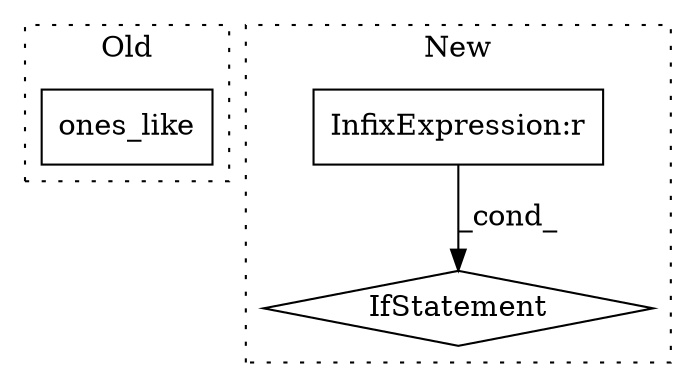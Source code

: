 digraph G {
subgraph cluster0 {
1 [label="ones_like" a="32" s="1651,1662" l="10,1" shape="box"];
label = "Old";
style="dotted";
}
subgraph cluster1 {
2 [label="IfStatement" a="25" s="1696,1715" l="4,2" shape="diamond"];
3 [label="InfixExpression:r" a="27" s="1707" l="4" shape="box"];
label = "New";
style="dotted";
}
3 -> 2 [label="_cond_"];
}